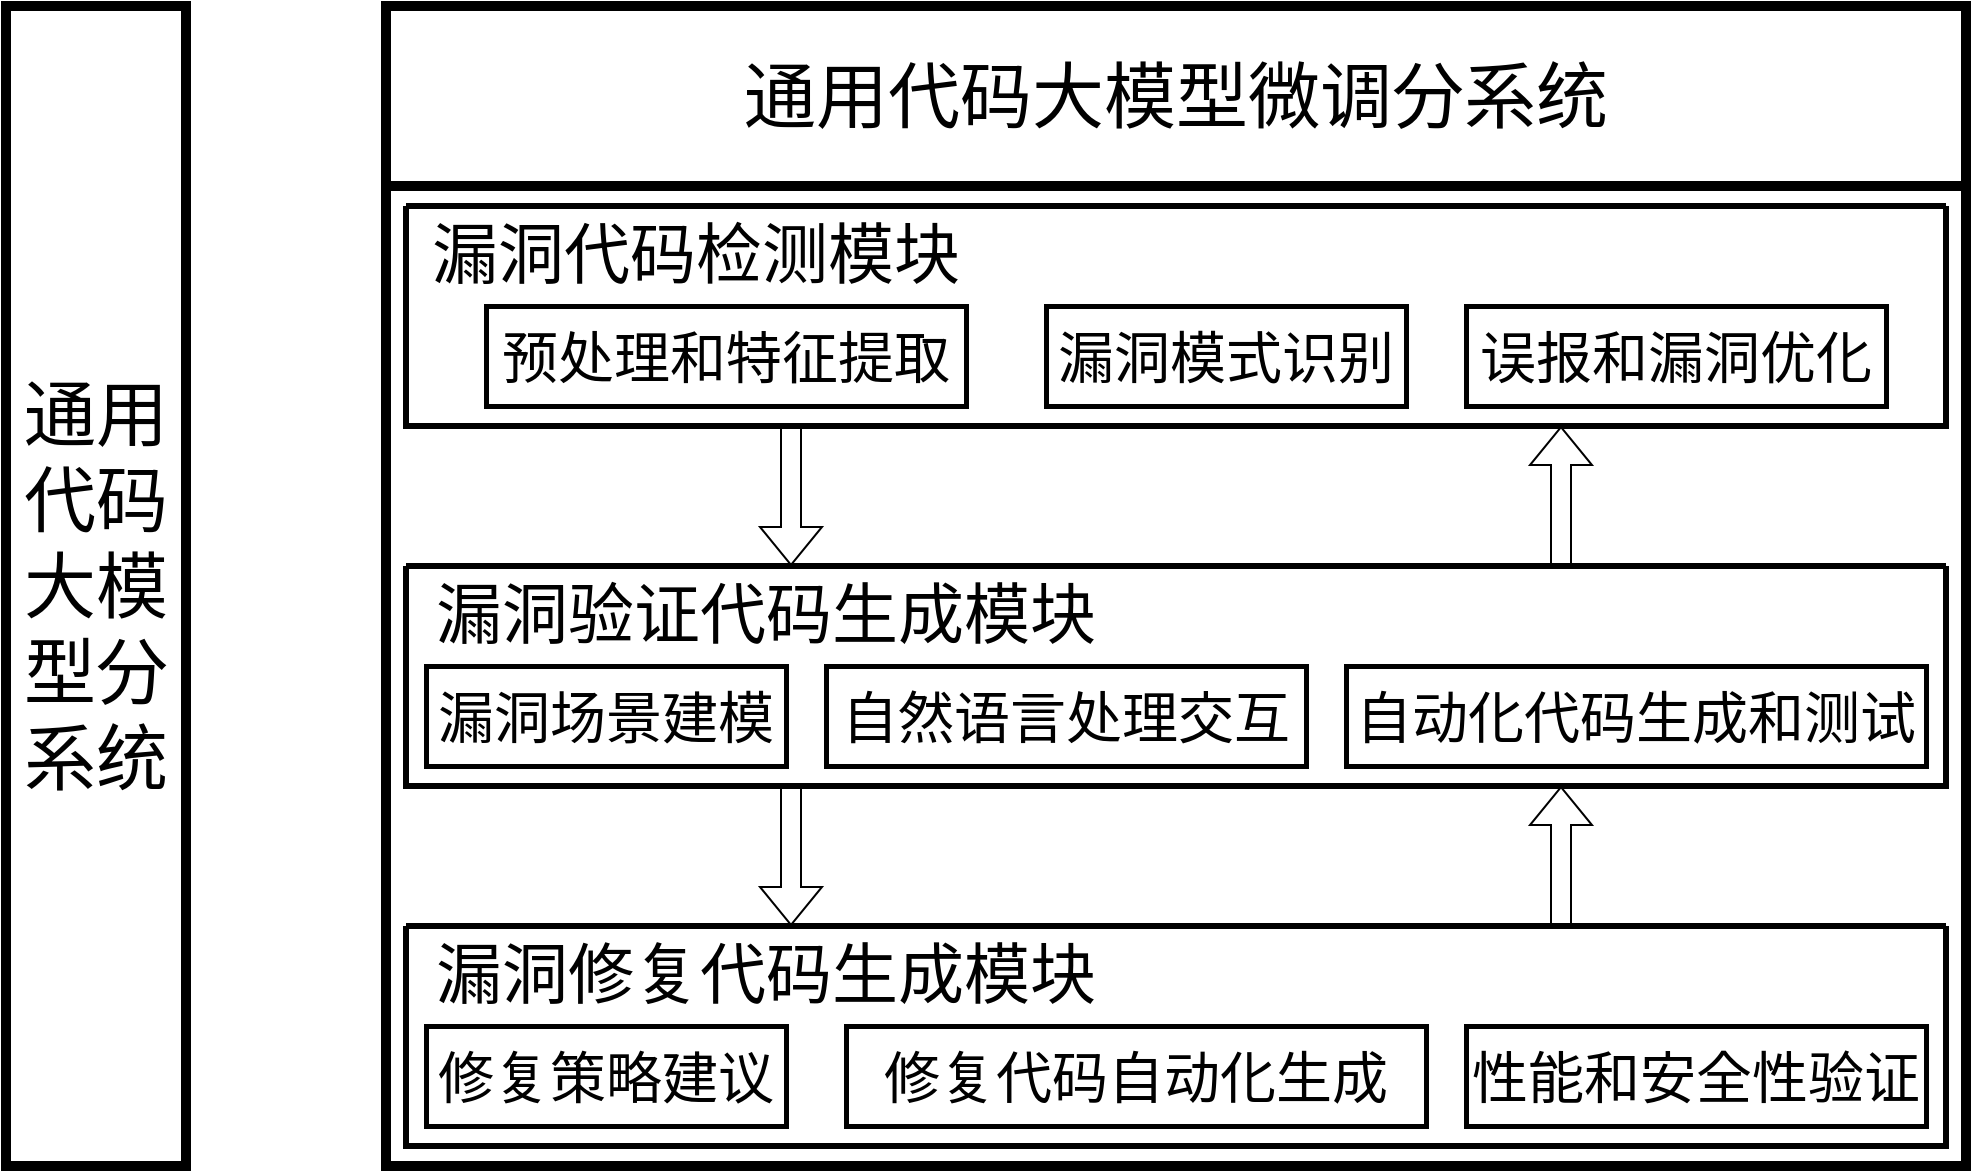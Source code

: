 <mxfile version="24.3.1" type="github">
  <diagram name="第 1 页" id="t0DqELkXgMo1yK1vmhEP">
    <mxGraphModel dx="1181" dy="850" grid="1" gridSize="10" guides="1" tooltips="1" connect="1" arrows="1" fold="1" page="1" pageScale="1" pageWidth="827" pageHeight="1169" math="0" shadow="0">
      <root>
        <mxCell id="0" />
        <mxCell id="1" parent="0" />
        <mxCell id="w5uutKhLg4fIQeWmkBKa-53" value="通用代码大模型分系统" style="rounded=0;whiteSpace=wrap;html=1;fillColor=none;strokeWidth=5;fontSize=36;" vertex="1" parent="1">
          <mxGeometry x="40" y="160" width="90" height="580" as="geometry" />
        </mxCell>
        <mxCell id="w5uutKhLg4fIQeWmkBKa-55" value="&lt;font style=&quot;font-size: 36px; font-weight: normal;&quot;&gt;通用代码大模型微调分系统&lt;/font&gt;" style="swimlane;whiteSpace=wrap;html=1;fontSize=5;strokeWidth=5;startSize=90;" vertex="1" parent="1">
          <mxGeometry x="230" y="160" width="790" height="580" as="geometry" />
        </mxCell>
        <mxCell id="w5uutKhLg4fIQeWmkBKa-61" value="" style="swimlane;startSize=0;fillColor=none;strokeWidth=3;" vertex="1" parent="w5uutKhLg4fIQeWmkBKa-55">
          <mxGeometry x="10" y="460" width="770" height="110" as="geometry" />
        </mxCell>
        <mxCell id="w5uutKhLg4fIQeWmkBKa-4" value="&lt;font face=&quot;Times New Roman&quot; style=&quot;font-size: 28px;&quot;&gt;修复策略建议&lt;/font&gt;" style="rounded=0;whiteSpace=wrap;html=1;fillColor=none;strokeWidth=2.5;fontFamily=宋体;fontSize=33;" vertex="1" parent="w5uutKhLg4fIQeWmkBKa-61">
          <mxGeometry x="10" y="50" width="180" height="50" as="geometry" />
        </mxCell>
        <mxCell id="w5uutKhLg4fIQeWmkBKa-59" value="&lt;font face=&quot;Times New Roman&quot; style=&quot;font-size: 28px;&quot;&gt;修复代码自动化生成&lt;/font&gt;" style="rounded=0;whiteSpace=wrap;html=1;fillColor=none;strokeWidth=2.5;fontFamily=宋体;fontSize=33;" vertex="1" parent="w5uutKhLg4fIQeWmkBKa-61">
          <mxGeometry x="220" y="50" width="290" height="50" as="geometry" />
        </mxCell>
        <mxCell id="w5uutKhLg4fIQeWmkBKa-60" value="&lt;font face=&quot;Times New Roman&quot; style=&quot;font-size: 28px;&quot;&gt;性能和安全性验证&lt;/font&gt;" style="rounded=0;whiteSpace=wrap;html=1;fillColor=none;strokeWidth=2.5;fontFamily=宋体;fontSize=33;" vertex="1" parent="w5uutKhLg4fIQeWmkBKa-61">
          <mxGeometry x="530" y="50" width="230" height="50" as="geometry" />
        </mxCell>
        <mxCell id="w5uutKhLg4fIQeWmkBKa-2" value="漏洞修复代码生成模块" style="text;html=1;align=center;verticalAlign=middle;whiteSpace=wrap;rounded=0;fontFamily=宋体;fontSize=33;" vertex="1" parent="w5uutKhLg4fIQeWmkBKa-61">
          <mxGeometry x="10" width="340" height="50" as="geometry" />
        </mxCell>
        <mxCell id="w5uutKhLg4fIQeWmkBKa-62" value="" style="swimlane;startSize=0;fillColor=none;strokeWidth=3;" vertex="1" parent="w5uutKhLg4fIQeWmkBKa-55">
          <mxGeometry x="10" y="280" width="770" height="110" as="geometry" />
        </mxCell>
        <mxCell id="w5uutKhLg4fIQeWmkBKa-63" value="&lt;font face=&quot;Times New Roman&quot; style=&quot;font-size: 28px;&quot;&gt;漏洞场景建模&lt;/font&gt;" style="rounded=0;whiteSpace=wrap;html=1;fillColor=none;strokeWidth=2.5;fontFamily=宋体;fontSize=33;" vertex="1" parent="w5uutKhLg4fIQeWmkBKa-62">
          <mxGeometry x="10" y="50" width="180" height="50" as="geometry" />
        </mxCell>
        <mxCell id="w5uutKhLg4fIQeWmkBKa-64" value="&lt;font face=&quot;Times New Roman&quot; style=&quot;font-size: 28px;&quot;&gt;自然语言处理交互&lt;/font&gt;" style="rounded=0;whiteSpace=wrap;html=1;fillColor=none;strokeWidth=2.5;fontFamily=宋体;fontSize=33;" vertex="1" parent="w5uutKhLg4fIQeWmkBKa-62">
          <mxGeometry x="210" y="50" width="240" height="50" as="geometry" />
        </mxCell>
        <mxCell id="w5uutKhLg4fIQeWmkBKa-65" value="&lt;font face=&quot;Times New Roman&quot; style=&quot;font-size: 28px;&quot;&gt;自动化代码生成和测试&lt;/font&gt;" style="rounded=0;whiteSpace=wrap;html=1;fillColor=none;strokeWidth=2.5;fontFamily=宋体;fontSize=33;" vertex="1" parent="w5uutKhLg4fIQeWmkBKa-62">
          <mxGeometry x="470" y="50" width="290" height="50" as="geometry" />
        </mxCell>
        <mxCell id="w5uutKhLg4fIQeWmkBKa-66" value="漏洞验证代码生成模块" style="text;html=1;align=center;verticalAlign=middle;whiteSpace=wrap;rounded=0;fontFamily=宋体;fontSize=33;" vertex="1" parent="w5uutKhLg4fIQeWmkBKa-62">
          <mxGeometry x="10" width="340" height="50" as="geometry" />
        </mxCell>
        <mxCell id="w5uutKhLg4fIQeWmkBKa-67" value="" style="swimlane;startSize=0;fillColor=none;strokeWidth=3;" vertex="1" parent="w5uutKhLg4fIQeWmkBKa-55">
          <mxGeometry x="10" y="100" width="770" height="110" as="geometry" />
        </mxCell>
        <mxCell id="w5uutKhLg4fIQeWmkBKa-68" value="&lt;font face=&quot;Times New Roman&quot; style=&quot;font-size: 28px;&quot;&gt;预处理和特征提取&lt;/font&gt;" style="rounded=0;whiteSpace=wrap;html=1;fillColor=none;strokeWidth=2.5;fontFamily=宋体;fontSize=33;" vertex="1" parent="w5uutKhLg4fIQeWmkBKa-67">
          <mxGeometry x="40" y="50" width="240" height="50" as="geometry" />
        </mxCell>
        <mxCell id="w5uutKhLg4fIQeWmkBKa-69" value="&lt;font face=&quot;Times New Roman&quot; style=&quot;font-size: 28px;&quot;&gt;漏洞模式识别&lt;/font&gt;" style="rounded=0;whiteSpace=wrap;html=1;fillColor=none;strokeWidth=2.5;fontFamily=宋体;fontSize=33;" vertex="1" parent="w5uutKhLg4fIQeWmkBKa-67">
          <mxGeometry x="320" y="50" width="180" height="50" as="geometry" />
        </mxCell>
        <mxCell id="w5uutKhLg4fIQeWmkBKa-70" value="&lt;font face=&quot;Times New Roman&quot; style=&quot;font-size: 28px;&quot;&gt;误报和漏洞优化&lt;/font&gt;" style="rounded=0;whiteSpace=wrap;html=1;fillColor=none;strokeWidth=2.5;fontFamily=宋体;fontSize=33;" vertex="1" parent="w5uutKhLg4fIQeWmkBKa-67">
          <mxGeometry x="530" y="50" width="210" height="50" as="geometry" />
        </mxCell>
        <mxCell id="w5uutKhLg4fIQeWmkBKa-71" value="漏洞代码检测模块" style="text;html=1;align=center;verticalAlign=middle;whiteSpace=wrap;rounded=0;fontFamily=宋体;fontSize=33;" vertex="1" parent="w5uutKhLg4fIQeWmkBKa-67">
          <mxGeometry x="10" width="270" height="50" as="geometry" />
        </mxCell>
        <mxCell id="w5uutKhLg4fIQeWmkBKa-74" value="" style="shape=flexArrow;endArrow=classic;html=1;rounded=0;entryX=0.75;entryY=1;entryDx=0;entryDy=0;exitX=0.75;exitY=0;exitDx=0;exitDy=0;" edge="1" parent="w5uutKhLg4fIQeWmkBKa-55" source="w5uutKhLg4fIQeWmkBKa-62" target="w5uutKhLg4fIQeWmkBKa-67">
          <mxGeometry width="50" height="50" relative="1" as="geometry">
            <mxPoint x="596" y="280" as="sourcePoint" />
            <mxPoint x="596.42" y="209.89" as="targetPoint" />
          </mxGeometry>
        </mxCell>
        <mxCell id="w5uutKhLg4fIQeWmkBKa-75" value="" style="shape=flexArrow;endArrow=classic;html=1;rounded=0;entryX=0.75;entryY=1;entryDx=0;entryDy=0;exitX=0.75;exitY=0;exitDx=0;exitDy=0;" edge="1" parent="w5uutKhLg4fIQeWmkBKa-55" source="w5uutKhLg4fIQeWmkBKa-61" target="w5uutKhLg4fIQeWmkBKa-62">
          <mxGeometry width="50" height="50" relative="1" as="geometry">
            <mxPoint x="597" y="460.11" as="sourcePoint" />
            <mxPoint x="597.42" y="390" as="targetPoint" />
          </mxGeometry>
        </mxCell>
        <mxCell id="w5uutKhLg4fIQeWmkBKa-76" value="" style="shape=flexArrow;endArrow=classic;html=1;rounded=0;entryX=0.25;entryY=0;entryDx=0;entryDy=0;exitX=0.25;exitY=1;exitDx=0;exitDy=0;" edge="1" parent="w5uutKhLg4fIQeWmkBKa-55" source="w5uutKhLg4fIQeWmkBKa-67" target="w5uutKhLg4fIQeWmkBKa-62">
          <mxGeometry width="50" height="50" relative="1" as="geometry">
            <mxPoint x="184" y="280" as="sourcePoint" />
            <mxPoint x="184.42" y="209.89" as="targetPoint" />
          </mxGeometry>
        </mxCell>
        <mxCell id="w5uutKhLg4fIQeWmkBKa-77" value="" style="shape=flexArrow;endArrow=classic;html=1;rounded=0;entryX=0.25;entryY=0;entryDx=0;entryDy=0;exitX=0.25;exitY=1;exitDx=0;exitDy=0;" edge="1" parent="w5uutKhLg4fIQeWmkBKa-55" source="w5uutKhLg4fIQeWmkBKa-62" target="w5uutKhLg4fIQeWmkBKa-61">
          <mxGeometry width="50" height="50" relative="1" as="geometry">
            <mxPoint x="200" y="389.5" as="sourcePoint" />
            <mxPoint x="201" y="459.5" as="targetPoint" />
          </mxGeometry>
        </mxCell>
      </root>
    </mxGraphModel>
  </diagram>
</mxfile>
